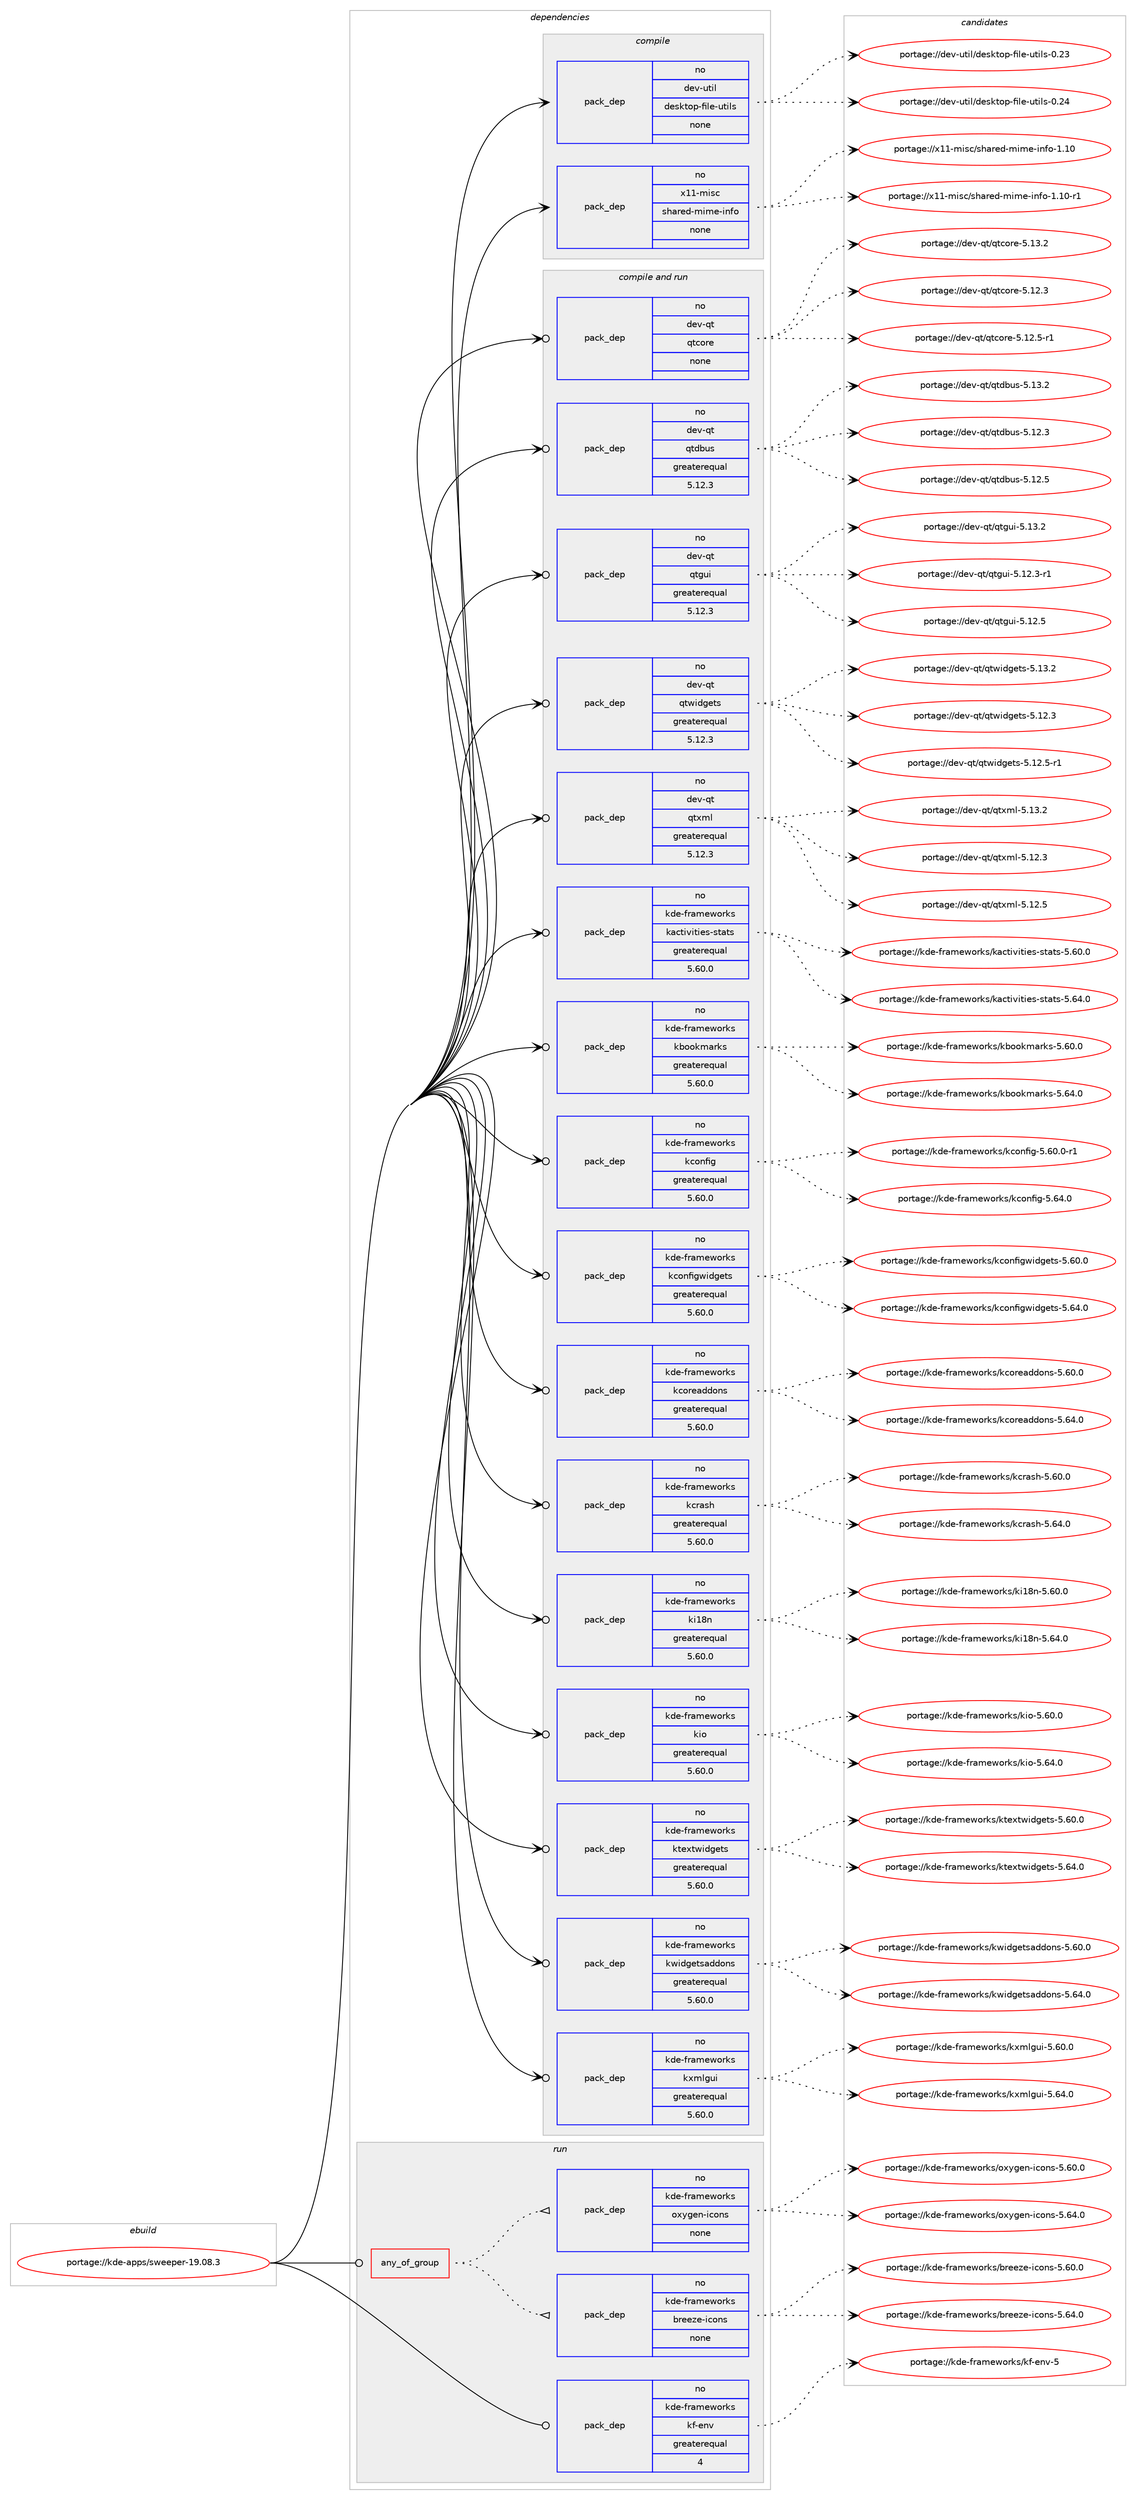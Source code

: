 digraph prolog {

# *************
# Graph options
# *************

newrank=true;
concentrate=true;
compound=true;
graph [rankdir=LR,fontname=Helvetica,fontsize=10,ranksep=1.5];#, ranksep=2.5, nodesep=0.2];
edge  [arrowhead=vee];
node  [fontname=Helvetica,fontsize=10];

# **********
# The ebuild
# **********

subgraph cluster_leftcol {
color=gray;
rank=same;
label=<<i>ebuild</i>>;
id [label="portage://kde-apps/sweeper-19.08.3", color=red, width=4, href="../kde-apps/sweeper-19.08.3.svg"];
}

# ****************
# The dependencies
# ****************

subgraph cluster_midcol {
color=gray;
label=<<i>dependencies</i>>;
subgraph cluster_compile {
fillcolor="#eeeeee";
style=filled;
label=<<i>compile</i>>;
subgraph pack216202 {
dependency296327 [label=<<TABLE BORDER="0" CELLBORDER="1" CELLSPACING="0" CELLPADDING="4" WIDTH="220"><TR><TD ROWSPAN="6" CELLPADDING="30">pack_dep</TD></TR><TR><TD WIDTH="110">no</TD></TR><TR><TD>dev-util</TD></TR><TR><TD>desktop-file-utils</TD></TR><TR><TD>none</TD></TR><TR><TD></TD></TR></TABLE>>, shape=none, color=blue];
}
id:e -> dependency296327:w [weight=20,style="solid",arrowhead="vee"];
subgraph pack216203 {
dependency296328 [label=<<TABLE BORDER="0" CELLBORDER="1" CELLSPACING="0" CELLPADDING="4" WIDTH="220"><TR><TD ROWSPAN="6" CELLPADDING="30">pack_dep</TD></TR><TR><TD WIDTH="110">no</TD></TR><TR><TD>x11-misc</TD></TR><TR><TD>shared-mime-info</TD></TR><TR><TD>none</TD></TR><TR><TD></TD></TR></TABLE>>, shape=none, color=blue];
}
id:e -> dependency296328:w [weight=20,style="solid",arrowhead="vee"];
}
subgraph cluster_compileandrun {
fillcolor="#eeeeee";
style=filled;
label=<<i>compile and run</i>>;
subgraph pack216204 {
dependency296329 [label=<<TABLE BORDER="0" CELLBORDER="1" CELLSPACING="0" CELLPADDING="4" WIDTH="220"><TR><TD ROWSPAN="6" CELLPADDING="30">pack_dep</TD></TR><TR><TD WIDTH="110">no</TD></TR><TR><TD>dev-qt</TD></TR><TR><TD>qtcore</TD></TR><TR><TD>none</TD></TR><TR><TD></TD></TR></TABLE>>, shape=none, color=blue];
}
id:e -> dependency296329:w [weight=20,style="solid",arrowhead="odotvee"];
subgraph pack216205 {
dependency296330 [label=<<TABLE BORDER="0" CELLBORDER="1" CELLSPACING="0" CELLPADDING="4" WIDTH="220"><TR><TD ROWSPAN="6" CELLPADDING="30">pack_dep</TD></TR><TR><TD WIDTH="110">no</TD></TR><TR><TD>dev-qt</TD></TR><TR><TD>qtdbus</TD></TR><TR><TD>greaterequal</TD></TR><TR><TD>5.12.3</TD></TR></TABLE>>, shape=none, color=blue];
}
id:e -> dependency296330:w [weight=20,style="solid",arrowhead="odotvee"];
subgraph pack216206 {
dependency296331 [label=<<TABLE BORDER="0" CELLBORDER="1" CELLSPACING="0" CELLPADDING="4" WIDTH="220"><TR><TD ROWSPAN="6" CELLPADDING="30">pack_dep</TD></TR><TR><TD WIDTH="110">no</TD></TR><TR><TD>dev-qt</TD></TR><TR><TD>qtgui</TD></TR><TR><TD>greaterequal</TD></TR><TR><TD>5.12.3</TD></TR></TABLE>>, shape=none, color=blue];
}
id:e -> dependency296331:w [weight=20,style="solid",arrowhead="odotvee"];
subgraph pack216207 {
dependency296332 [label=<<TABLE BORDER="0" CELLBORDER="1" CELLSPACING="0" CELLPADDING="4" WIDTH="220"><TR><TD ROWSPAN="6" CELLPADDING="30">pack_dep</TD></TR><TR><TD WIDTH="110">no</TD></TR><TR><TD>dev-qt</TD></TR><TR><TD>qtwidgets</TD></TR><TR><TD>greaterequal</TD></TR><TR><TD>5.12.3</TD></TR></TABLE>>, shape=none, color=blue];
}
id:e -> dependency296332:w [weight=20,style="solid",arrowhead="odotvee"];
subgraph pack216208 {
dependency296333 [label=<<TABLE BORDER="0" CELLBORDER="1" CELLSPACING="0" CELLPADDING="4" WIDTH="220"><TR><TD ROWSPAN="6" CELLPADDING="30">pack_dep</TD></TR><TR><TD WIDTH="110">no</TD></TR><TR><TD>dev-qt</TD></TR><TR><TD>qtxml</TD></TR><TR><TD>greaterequal</TD></TR><TR><TD>5.12.3</TD></TR></TABLE>>, shape=none, color=blue];
}
id:e -> dependency296333:w [weight=20,style="solid",arrowhead="odotvee"];
subgraph pack216209 {
dependency296334 [label=<<TABLE BORDER="0" CELLBORDER="1" CELLSPACING="0" CELLPADDING="4" WIDTH="220"><TR><TD ROWSPAN="6" CELLPADDING="30">pack_dep</TD></TR><TR><TD WIDTH="110">no</TD></TR><TR><TD>kde-frameworks</TD></TR><TR><TD>kactivities-stats</TD></TR><TR><TD>greaterequal</TD></TR><TR><TD>5.60.0</TD></TR></TABLE>>, shape=none, color=blue];
}
id:e -> dependency296334:w [weight=20,style="solid",arrowhead="odotvee"];
subgraph pack216210 {
dependency296335 [label=<<TABLE BORDER="0" CELLBORDER="1" CELLSPACING="0" CELLPADDING="4" WIDTH="220"><TR><TD ROWSPAN="6" CELLPADDING="30">pack_dep</TD></TR><TR><TD WIDTH="110">no</TD></TR><TR><TD>kde-frameworks</TD></TR><TR><TD>kbookmarks</TD></TR><TR><TD>greaterequal</TD></TR><TR><TD>5.60.0</TD></TR></TABLE>>, shape=none, color=blue];
}
id:e -> dependency296335:w [weight=20,style="solid",arrowhead="odotvee"];
subgraph pack216211 {
dependency296336 [label=<<TABLE BORDER="0" CELLBORDER="1" CELLSPACING="0" CELLPADDING="4" WIDTH="220"><TR><TD ROWSPAN="6" CELLPADDING="30">pack_dep</TD></TR><TR><TD WIDTH="110">no</TD></TR><TR><TD>kde-frameworks</TD></TR><TR><TD>kconfig</TD></TR><TR><TD>greaterequal</TD></TR><TR><TD>5.60.0</TD></TR></TABLE>>, shape=none, color=blue];
}
id:e -> dependency296336:w [weight=20,style="solid",arrowhead="odotvee"];
subgraph pack216212 {
dependency296337 [label=<<TABLE BORDER="0" CELLBORDER="1" CELLSPACING="0" CELLPADDING="4" WIDTH="220"><TR><TD ROWSPAN="6" CELLPADDING="30">pack_dep</TD></TR><TR><TD WIDTH="110">no</TD></TR><TR><TD>kde-frameworks</TD></TR><TR><TD>kconfigwidgets</TD></TR><TR><TD>greaterequal</TD></TR><TR><TD>5.60.0</TD></TR></TABLE>>, shape=none, color=blue];
}
id:e -> dependency296337:w [weight=20,style="solid",arrowhead="odotvee"];
subgraph pack216213 {
dependency296338 [label=<<TABLE BORDER="0" CELLBORDER="1" CELLSPACING="0" CELLPADDING="4" WIDTH="220"><TR><TD ROWSPAN="6" CELLPADDING="30">pack_dep</TD></TR><TR><TD WIDTH="110">no</TD></TR><TR><TD>kde-frameworks</TD></TR><TR><TD>kcoreaddons</TD></TR><TR><TD>greaterequal</TD></TR><TR><TD>5.60.0</TD></TR></TABLE>>, shape=none, color=blue];
}
id:e -> dependency296338:w [weight=20,style="solid",arrowhead="odotvee"];
subgraph pack216214 {
dependency296339 [label=<<TABLE BORDER="0" CELLBORDER="1" CELLSPACING="0" CELLPADDING="4" WIDTH="220"><TR><TD ROWSPAN="6" CELLPADDING="30">pack_dep</TD></TR><TR><TD WIDTH="110">no</TD></TR><TR><TD>kde-frameworks</TD></TR><TR><TD>kcrash</TD></TR><TR><TD>greaterequal</TD></TR><TR><TD>5.60.0</TD></TR></TABLE>>, shape=none, color=blue];
}
id:e -> dependency296339:w [weight=20,style="solid",arrowhead="odotvee"];
subgraph pack216215 {
dependency296340 [label=<<TABLE BORDER="0" CELLBORDER="1" CELLSPACING="0" CELLPADDING="4" WIDTH="220"><TR><TD ROWSPAN="6" CELLPADDING="30">pack_dep</TD></TR><TR><TD WIDTH="110">no</TD></TR><TR><TD>kde-frameworks</TD></TR><TR><TD>ki18n</TD></TR><TR><TD>greaterequal</TD></TR><TR><TD>5.60.0</TD></TR></TABLE>>, shape=none, color=blue];
}
id:e -> dependency296340:w [weight=20,style="solid",arrowhead="odotvee"];
subgraph pack216216 {
dependency296341 [label=<<TABLE BORDER="0" CELLBORDER="1" CELLSPACING="0" CELLPADDING="4" WIDTH="220"><TR><TD ROWSPAN="6" CELLPADDING="30">pack_dep</TD></TR><TR><TD WIDTH="110">no</TD></TR><TR><TD>kde-frameworks</TD></TR><TR><TD>kio</TD></TR><TR><TD>greaterequal</TD></TR><TR><TD>5.60.0</TD></TR></TABLE>>, shape=none, color=blue];
}
id:e -> dependency296341:w [weight=20,style="solid",arrowhead="odotvee"];
subgraph pack216217 {
dependency296342 [label=<<TABLE BORDER="0" CELLBORDER="1" CELLSPACING="0" CELLPADDING="4" WIDTH="220"><TR><TD ROWSPAN="6" CELLPADDING="30">pack_dep</TD></TR><TR><TD WIDTH="110">no</TD></TR><TR><TD>kde-frameworks</TD></TR><TR><TD>ktextwidgets</TD></TR><TR><TD>greaterequal</TD></TR><TR><TD>5.60.0</TD></TR></TABLE>>, shape=none, color=blue];
}
id:e -> dependency296342:w [weight=20,style="solid",arrowhead="odotvee"];
subgraph pack216218 {
dependency296343 [label=<<TABLE BORDER="0" CELLBORDER="1" CELLSPACING="0" CELLPADDING="4" WIDTH="220"><TR><TD ROWSPAN="6" CELLPADDING="30">pack_dep</TD></TR><TR><TD WIDTH="110">no</TD></TR><TR><TD>kde-frameworks</TD></TR><TR><TD>kwidgetsaddons</TD></TR><TR><TD>greaterequal</TD></TR><TR><TD>5.60.0</TD></TR></TABLE>>, shape=none, color=blue];
}
id:e -> dependency296343:w [weight=20,style="solid",arrowhead="odotvee"];
subgraph pack216219 {
dependency296344 [label=<<TABLE BORDER="0" CELLBORDER="1" CELLSPACING="0" CELLPADDING="4" WIDTH="220"><TR><TD ROWSPAN="6" CELLPADDING="30">pack_dep</TD></TR><TR><TD WIDTH="110">no</TD></TR><TR><TD>kde-frameworks</TD></TR><TR><TD>kxmlgui</TD></TR><TR><TD>greaterequal</TD></TR><TR><TD>5.60.0</TD></TR></TABLE>>, shape=none, color=blue];
}
id:e -> dependency296344:w [weight=20,style="solid",arrowhead="odotvee"];
}
subgraph cluster_run {
fillcolor="#eeeeee";
style=filled;
label=<<i>run</i>>;
subgraph any4516 {
dependency296345 [label=<<TABLE BORDER="0" CELLBORDER="1" CELLSPACING="0" CELLPADDING="4"><TR><TD CELLPADDING="10">any_of_group</TD></TR></TABLE>>, shape=none, color=red];subgraph pack216220 {
dependency296346 [label=<<TABLE BORDER="0" CELLBORDER="1" CELLSPACING="0" CELLPADDING="4" WIDTH="220"><TR><TD ROWSPAN="6" CELLPADDING="30">pack_dep</TD></TR><TR><TD WIDTH="110">no</TD></TR><TR><TD>kde-frameworks</TD></TR><TR><TD>breeze-icons</TD></TR><TR><TD>none</TD></TR><TR><TD></TD></TR></TABLE>>, shape=none, color=blue];
}
dependency296345:e -> dependency296346:w [weight=20,style="dotted",arrowhead="oinv"];
subgraph pack216221 {
dependency296347 [label=<<TABLE BORDER="0" CELLBORDER="1" CELLSPACING="0" CELLPADDING="4" WIDTH="220"><TR><TD ROWSPAN="6" CELLPADDING="30">pack_dep</TD></TR><TR><TD WIDTH="110">no</TD></TR><TR><TD>kde-frameworks</TD></TR><TR><TD>oxygen-icons</TD></TR><TR><TD>none</TD></TR><TR><TD></TD></TR></TABLE>>, shape=none, color=blue];
}
dependency296345:e -> dependency296347:w [weight=20,style="dotted",arrowhead="oinv"];
}
id:e -> dependency296345:w [weight=20,style="solid",arrowhead="odot"];
subgraph pack216222 {
dependency296348 [label=<<TABLE BORDER="0" CELLBORDER="1" CELLSPACING="0" CELLPADDING="4" WIDTH="220"><TR><TD ROWSPAN="6" CELLPADDING="30">pack_dep</TD></TR><TR><TD WIDTH="110">no</TD></TR><TR><TD>kde-frameworks</TD></TR><TR><TD>kf-env</TD></TR><TR><TD>greaterequal</TD></TR><TR><TD>4</TD></TR></TABLE>>, shape=none, color=blue];
}
id:e -> dependency296348:w [weight=20,style="solid",arrowhead="odot"];
}
}

# **************
# The candidates
# **************

subgraph cluster_choices {
rank=same;
color=gray;
label=<<i>candidates</i>>;

subgraph choice216202 {
color=black;
nodesep=1;
choiceportage100101118451171161051084710010111510711611111245102105108101451171161051081154548465051 [label="portage://dev-util/desktop-file-utils-0.23", color=red, width=4,href="../dev-util/desktop-file-utils-0.23.svg"];
choiceportage100101118451171161051084710010111510711611111245102105108101451171161051081154548465052 [label="portage://dev-util/desktop-file-utils-0.24", color=red, width=4,href="../dev-util/desktop-file-utils-0.24.svg"];
dependency296327:e -> choiceportage100101118451171161051084710010111510711611111245102105108101451171161051081154548465051:w [style=dotted,weight="100"];
dependency296327:e -> choiceportage100101118451171161051084710010111510711611111245102105108101451171161051081154548465052:w [style=dotted,weight="100"];
}
subgraph choice216203 {
color=black;
nodesep=1;
choiceportage12049494510910511599471151049711410110045109105109101451051101021114549464948 [label="portage://x11-misc/shared-mime-info-1.10", color=red, width=4,href="../x11-misc/shared-mime-info-1.10.svg"];
choiceportage120494945109105115994711510497114101100451091051091014510511010211145494649484511449 [label="portage://x11-misc/shared-mime-info-1.10-r1", color=red, width=4,href="../x11-misc/shared-mime-info-1.10-r1.svg"];
dependency296328:e -> choiceportage12049494510910511599471151049711410110045109105109101451051101021114549464948:w [style=dotted,weight="100"];
dependency296328:e -> choiceportage120494945109105115994711510497114101100451091051091014510511010211145494649484511449:w [style=dotted,weight="100"];
}
subgraph choice216204 {
color=black;
nodesep=1;
choiceportage10010111845113116471131169911111410145534649504651 [label="portage://dev-qt/qtcore-5.12.3", color=red, width=4,href="../dev-qt/qtcore-5.12.3.svg"];
choiceportage100101118451131164711311699111114101455346495046534511449 [label="portage://dev-qt/qtcore-5.12.5-r1", color=red, width=4,href="../dev-qt/qtcore-5.12.5-r1.svg"];
choiceportage10010111845113116471131169911111410145534649514650 [label="portage://dev-qt/qtcore-5.13.2", color=red, width=4,href="../dev-qt/qtcore-5.13.2.svg"];
dependency296329:e -> choiceportage10010111845113116471131169911111410145534649504651:w [style=dotted,weight="100"];
dependency296329:e -> choiceportage100101118451131164711311699111114101455346495046534511449:w [style=dotted,weight="100"];
dependency296329:e -> choiceportage10010111845113116471131169911111410145534649514650:w [style=dotted,weight="100"];
}
subgraph choice216205 {
color=black;
nodesep=1;
choiceportage10010111845113116471131161009811711545534649504651 [label="portage://dev-qt/qtdbus-5.12.3", color=red, width=4,href="../dev-qt/qtdbus-5.12.3.svg"];
choiceportage10010111845113116471131161009811711545534649504653 [label="portage://dev-qt/qtdbus-5.12.5", color=red, width=4,href="../dev-qt/qtdbus-5.12.5.svg"];
choiceportage10010111845113116471131161009811711545534649514650 [label="portage://dev-qt/qtdbus-5.13.2", color=red, width=4,href="../dev-qt/qtdbus-5.13.2.svg"];
dependency296330:e -> choiceportage10010111845113116471131161009811711545534649504651:w [style=dotted,weight="100"];
dependency296330:e -> choiceportage10010111845113116471131161009811711545534649504653:w [style=dotted,weight="100"];
dependency296330:e -> choiceportage10010111845113116471131161009811711545534649514650:w [style=dotted,weight="100"];
}
subgraph choice216206 {
color=black;
nodesep=1;
choiceportage1001011184511311647113116103117105455346495046514511449 [label="portage://dev-qt/qtgui-5.12.3-r1", color=red, width=4,href="../dev-qt/qtgui-5.12.3-r1.svg"];
choiceportage100101118451131164711311610311710545534649504653 [label="portage://dev-qt/qtgui-5.12.5", color=red, width=4,href="../dev-qt/qtgui-5.12.5.svg"];
choiceportage100101118451131164711311610311710545534649514650 [label="portage://dev-qt/qtgui-5.13.2", color=red, width=4,href="../dev-qt/qtgui-5.13.2.svg"];
dependency296331:e -> choiceportage1001011184511311647113116103117105455346495046514511449:w [style=dotted,weight="100"];
dependency296331:e -> choiceportage100101118451131164711311610311710545534649504653:w [style=dotted,weight="100"];
dependency296331:e -> choiceportage100101118451131164711311610311710545534649514650:w [style=dotted,weight="100"];
}
subgraph choice216207 {
color=black;
nodesep=1;
choiceportage100101118451131164711311611910510010310111611545534649504651 [label="portage://dev-qt/qtwidgets-5.12.3", color=red, width=4,href="../dev-qt/qtwidgets-5.12.3.svg"];
choiceportage1001011184511311647113116119105100103101116115455346495046534511449 [label="portage://dev-qt/qtwidgets-5.12.5-r1", color=red, width=4,href="../dev-qt/qtwidgets-5.12.5-r1.svg"];
choiceportage100101118451131164711311611910510010310111611545534649514650 [label="portage://dev-qt/qtwidgets-5.13.2", color=red, width=4,href="../dev-qt/qtwidgets-5.13.2.svg"];
dependency296332:e -> choiceportage100101118451131164711311611910510010310111611545534649504651:w [style=dotted,weight="100"];
dependency296332:e -> choiceportage1001011184511311647113116119105100103101116115455346495046534511449:w [style=dotted,weight="100"];
dependency296332:e -> choiceportage100101118451131164711311611910510010310111611545534649514650:w [style=dotted,weight="100"];
}
subgraph choice216208 {
color=black;
nodesep=1;
choiceportage100101118451131164711311612010910845534649504651 [label="portage://dev-qt/qtxml-5.12.3", color=red, width=4,href="../dev-qt/qtxml-5.12.3.svg"];
choiceportage100101118451131164711311612010910845534649504653 [label="portage://dev-qt/qtxml-5.12.5", color=red, width=4,href="../dev-qt/qtxml-5.12.5.svg"];
choiceportage100101118451131164711311612010910845534649514650 [label="portage://dev-qt/qtxml-5.13.2", color=red, width=4,href="../dev-qt/qtxml-5.13.2.svg"];
dependency296333:e -> choiceportage100101118451131164711311612010910845534649504651:w [style=dotted,weight="100"];
dependency296333:e -> choiceportage100101118451131164711311612010910845534649504653:w [style=dotted,weight="100"];
dependency296333:e -> choiceportage100101118451131164711311612010910845534649514650:w [style=dotted,weight="100"];
}
subgraph choice216209 {
color=black;
nodesep=1;
choiceportage1071001014510211497109101119111114107115471079799116105118105116105101115451151169711611545534654484648 [label="portage://kde-frameworks/kactivities-stats-5.60.0", color=red, width=4,href="../kde-frameworks/kactivities-stats-5.60.0.svg"];
choiceportage1071001014510211497109101119111114107115471079799116105118105116105101115451151169711611545534654524648 [label="portage://kde-frameworks/kactivities-stats-5.64.0", color=red, width=4,href="../kde-frameworks/kactivities-stats-5.64.0.svg"];
dependency296334:e -> choiceportage1071001014510211497109101119111114107115471079799116105118105116105101115451151169711611545534654484648:w [style=dotted,weight="100"];
dependency296334:e -> choiceportage1071001014510211497109101119111114107115471079799116105118105116105101115451151169711611545534654524648:w [style=dotted,weight="100"];
}
subgraph choice216210 {
color=black;
nodesep=1;
choiceportage107100101451021149710910111911111410711547107981111111071099711410711545534654484648 [label="portage://kde-frameworks/kbookmarks-5.60.0", color=red, width=4,href="../kde-frameworks/kbookmarks-5.60.0.svg"];
choiceportage107100101451021149710910111911111410711547107981111111071099711410711545534654524648 [label="portage://kde-frameworks/kbookmarks-5.64.0", color=red, width=4,href="../kde-frameworks/kbookmarks-5.64.0.svg"];
dependency296335:e -> choiceportage107100101451021149710910111911111410711547107981111111071099711410711545534654484648:w [style=dotted,weight="100"];
dependency296335:e -> choiceportage107100101451021149710910111911111410711547107981111111071099711410711545534654524648:w [style=dotted,weight="100"];
}
subgraph choice216211 {
color=black;
nodesep=1;
choiceportage10710010145102114971091011191111141071154710799111110102105103455346544846484511449 [label="portage://kde-frameworks/kconfig-5.60.0-r1", color=red, width=4,href="../kde-frameworks/kconfig-5.60.0-r1.svg"];
choiceportage1071001014510211497109101119111114107115471079911111010210510345534654524648 [label="portage://kde-frameworks/kconfig-5.64.0", color=red, width=4,href="../kde-frameworks/kconfig-5.64.0.svg"];
dependency296336:e -> choiceportage10710010145102114971091011191111141071154710799111110102105103455346544846484511449:w [style=dotted,weight="100"];
dependency296336:e -> choiceportage1071001014510211497109101119111114107115471079911111010210510345534654524648:w [style=dotted,weight="100"];
}
subgraph choice216212 {
color=black;
nodesep=1;
choiceportage1071001014510211497109101119111114107115471079911111010210510311910510010310111611545534654484648 [label="portage://kde-frameworks/kconfigwidgets-5.60.0", color=red, width=4,href="../kde-frameworks/kconfigwidgets-5.60.0.svg"];
choiceportage1071001014510211497109101119111114107115471079911111010210510311910510010310111611545534654524648 [label="portage://kde-frameworks/kconfigwidgets-5.64.0", color=red, width=4,href="../kde-frameworks/kconfigwidgets-5.64.0.svg"];
dependency296337:e -> choiceportage1071001014510211497109101119111114107115471079911111010210510311910510010310111611545534654484648:w [style=dotted,weight="100"];
dependency296337:e -> choiceportage1071001014510211497109101119111114107115471079911111010210510311910510010310111611545534654524648:w [style=dotted,weight="100"];
}
subgraph choice216213 {
color=black;
nodesep=1;
choiceportage107100101451021149710910111911111410711547107991111141019710010011111011545534654484648 [label="portage://kde-frameworks/kcoreaddons-5.60.0", color=red, width=4,href="../kde-frameworks/kcoreaddons-5.60.0.svg"];
choiceportage107100101451021149710910111911111410711547107991111141019710010011111011545534654524648 [label="portage://kde-frameworks/kcoreaddons-5.64.0", color=red, width=4,href="../kde-frameworks/kcoreaddons-5.64.0.svg"];
dependency296338:e -> choiceportage107100101451021149710910111911111410711547107991111141019710010011111011545534654484648:w [style=dotted,weight="100"];
dependency296338:e -> choiceportage107100101451021149710910111911111410711547107991111141019710010011111011545534654524648:w [style=dotted,weight="100"];
}
subgraph choice216214 {
color=black;
nodesep=1;
choiceportage107100101451021149710910111911111410711547107991149711510445534654484648 [label="portage://kde-frameworks/kcrash-5.60.0", color=red, width=4,href="../kde-frameworks/kcrash-5.60.0.svg"];
choiceportage107100101451021149710910111911111410711547107991149711510445534654524648 [label="portage://kde-frameworks/kcrash-5.64.0", color=red, width=4,href="../kde-frameworks/kcrash-5.64.0.svg"];
dependency296339:e -> choiceportage107100101451021149710910111911111410711547107991149711510445534654484648:w [style=dotted,weight="100"];
dependency296339:e -> choiceportage107100101451021149710910111911111410711547107991149711510445534654524648:w [style=dotted,weight="100"];
}
subgraph choice216215 {
color=black;
nodesep=1;
choiceportage107100101451021149710910111911111410711547107105495611045534654484648 [label="portage://kde-frameworks/ki18n-5.60.0", color=red, width=4,href="../kde-frameworks/ki18n-5.60.0.svg"];
choiceportage107100101451021149710910111911111410711547107105495611045534654524648 [label="portage://kde-frameworks/ki18n-5.64.0", color=red, width=4,href="../kde-frameworks/ki18n-5.64.0.svg"];
dependency296340:e -> choiceportage107100101451021149710910111911111410711547107105495611045534654484648:w [style=dotted,weight="100"];
dependency296340:e -> choiceportage107100101451021149710910111911111410711547107105495611045534654524648:w [style=dotted,weight="100"];
}
subgraph choice216216 {
color=black;
nodesep=1;
choiceportage10710010145102114971091011191111141071154710710511145534654484648 [label="portage://kde-frameworks/kio-5.60.0", color=red, width=4,href="../kde-frameworks/kio-5.60.0.svg"];
choiceportage10710010145102114971091011191111141071154710710511145534654524648 [label="portage://kde-frameworks/kio-5.64.0", color=red, width=4,href="../kde-frameworks/kio-5.64.0.svg"];
dependency296341:e -> choiceportage10710010145102114971091011191111141071154710710511145534654484648:w [style=dotted,weight="100"];
dependency296341:e -> choiceportage10710010145102114971091011191111141071154710710511145534654524648:w [style=dotted,weight="100"];
}
subgraph choice216217 {
color=black;
nodesep=1;
choiceportage10710010145102114971091011191111141071154710711610112011611910510010310111611545534654484648 [label="portage://kde-frameworks/ktextwidgets-5.60.0", color=red, width=4,href="../kde-frameworks/ktextwidgets-5.60.0.svg"];
choiceportage10710010145102114971091011191111141071154710711610112011611910510010310111611545534654524648 [label="portage://kde-frameworks/ktextwidgets-5.64.0", color=red, width=4,href="../kde-frameworks/ktextwidgets-5.64.0.svg"];
dependency296342:e -> choiceportage10710010145102114971091011191111141071154710711610112011611910510010310111611545534654484648:w [style=dotted,weight="100"];
dependency296342:e -> choiceportage10710010145102114971091011191111141071154710711610112011611910510010310111611545534654524648:w [style=dotted,weight="100"];
}
subgraph choice216218 {
color=black;
nodesep=1;
choiceportage1071001014510211497109101119111114107115471071191051001031011161159710010011111011545534654484648 [label="portage://kde-frameworks/kwidgetsaddons-5.60.0", color=red, width=4,href="../kde-frameworks/kwidgetsaddons-5.60.0.svg"];
choiceportage1071001014510211497109101119111114107115471071191051001031011161159710010011111011545534654524648 [label="portage://kde-frameworks/kwidgetsaddons-5.64.0", color=red, width=4,href="../kde-frameworks/kwidgetsaddons-5.64.0.svg"];
dependency296343:e -> choiceportage1071001014510211497109101119111114107115471071191051001031011161159710010011111011545534654484648:w [style=dotted,weight="100"];
dependency296343:e -> choiceportage1071001014510211497109101119111114107115471071191051001031011161159710010011111011545534654524648:w [style=dotted,weight="100"];
}
subgraph choice216219 {
color=black;
nodesep=1;
choiceportage10710010145102114971091011191111141071154710712010910810311710545534654484648 [label="portage://kde-frameworks/kxmlgui-5.60.0", color=red, width=4,href="../kde-frameworks/kxmlgui-5.60.0.svg"];
choiceportage10710010145102114971091011191111141071154710712010910810311710545534654524648 [label="portage://kde-frameworks/kxmlgui-5.64.0", color=red, width=4,href="../kde-frameworks/kxmlgui-5.64.0.svg"];
dependency296344:e -> choiceportage10710010145102114971091011191111141071154710712010910810311710545534654484648:w [style=dotted,weight="100"];
dependency296344:e -> choiceportage10710010145102114971091011191111141071154710712010910810311710545534654524648:w [style=dotted,weight="100"];
}
subgraph choice216220 {
color=black;
nodesep=1;
choiceportage10710010145102114971091011191111141071154798114101101122101451059911111011545534654484648 [label="portage://kde-frameworks/breeze-icons-5.60.0", color=red, width=4,href="../kde-frameworks/breeze-icons-5.60.0.svg"];
choiceportage10710010145102114971091011191111141071154798114101101122101451059911111011545534654524648 [label="portage://kde-frameworks/breeze-icons-5.64.0", color=red, width=4,href="../kde-frameworks/breeze-icons-5.64.0.svg"];
dependency296346:e -> choiceportage10710010145102114971091011191111141071154798114101101122101451059911111011545534654484648:w [style=dotted,weight="100"];
dependency296346:e -> choiceportage10710010145102114971091011191111141071154798114101101122101451059911111011545534654524648:w [style=dotted,weight="100"];
}
subgraph choice216221 {
color=black;
nodesep=1;
choiceportage107100101451021149710910111911111410711547111120121103101110451059911111011545534654484648 [label="portage://kde-frameworks/oxygen-icons-5.60.0", color=red, width=4,href="../kde-frameworks/oxygen-icons-5.60.0.svg"];
choiceportage107100101451021149710910111911111410711547111120121103101110451059911111011545534654524648 [label="portage://kde-frameworks/oxygen-icons-5.64.0", color=red, width=4,href="../kde-frameworks/oxygen-icons-5.64.0.svg"];
dependency296347:e -> choiceportage107100101451021149710910111911111410711547111120121103101110451059911111011545534654484648:w [style=dotted,weight="100"];
dependency296347:e -> choiceportage107100101451021149710910111911111410711547111120121103101110451059911111011545534654524648:w [style=dotted,weight="100"];
}
subgraph choice216222 {
color=black;
nodesep=1;
choiceportage107100101451021149710910111911111410711547107102451011101184553 [label="portage://kde-frameworks/kf-env-5", color=red, width=4,href="../kde-frameworks/kf-env-5.svg"];
dependency296348:e -> choiceportage107100101451021149710910111911111410711547107102451011101184553:w [style=dotted,weight="100"];
}
}

}
